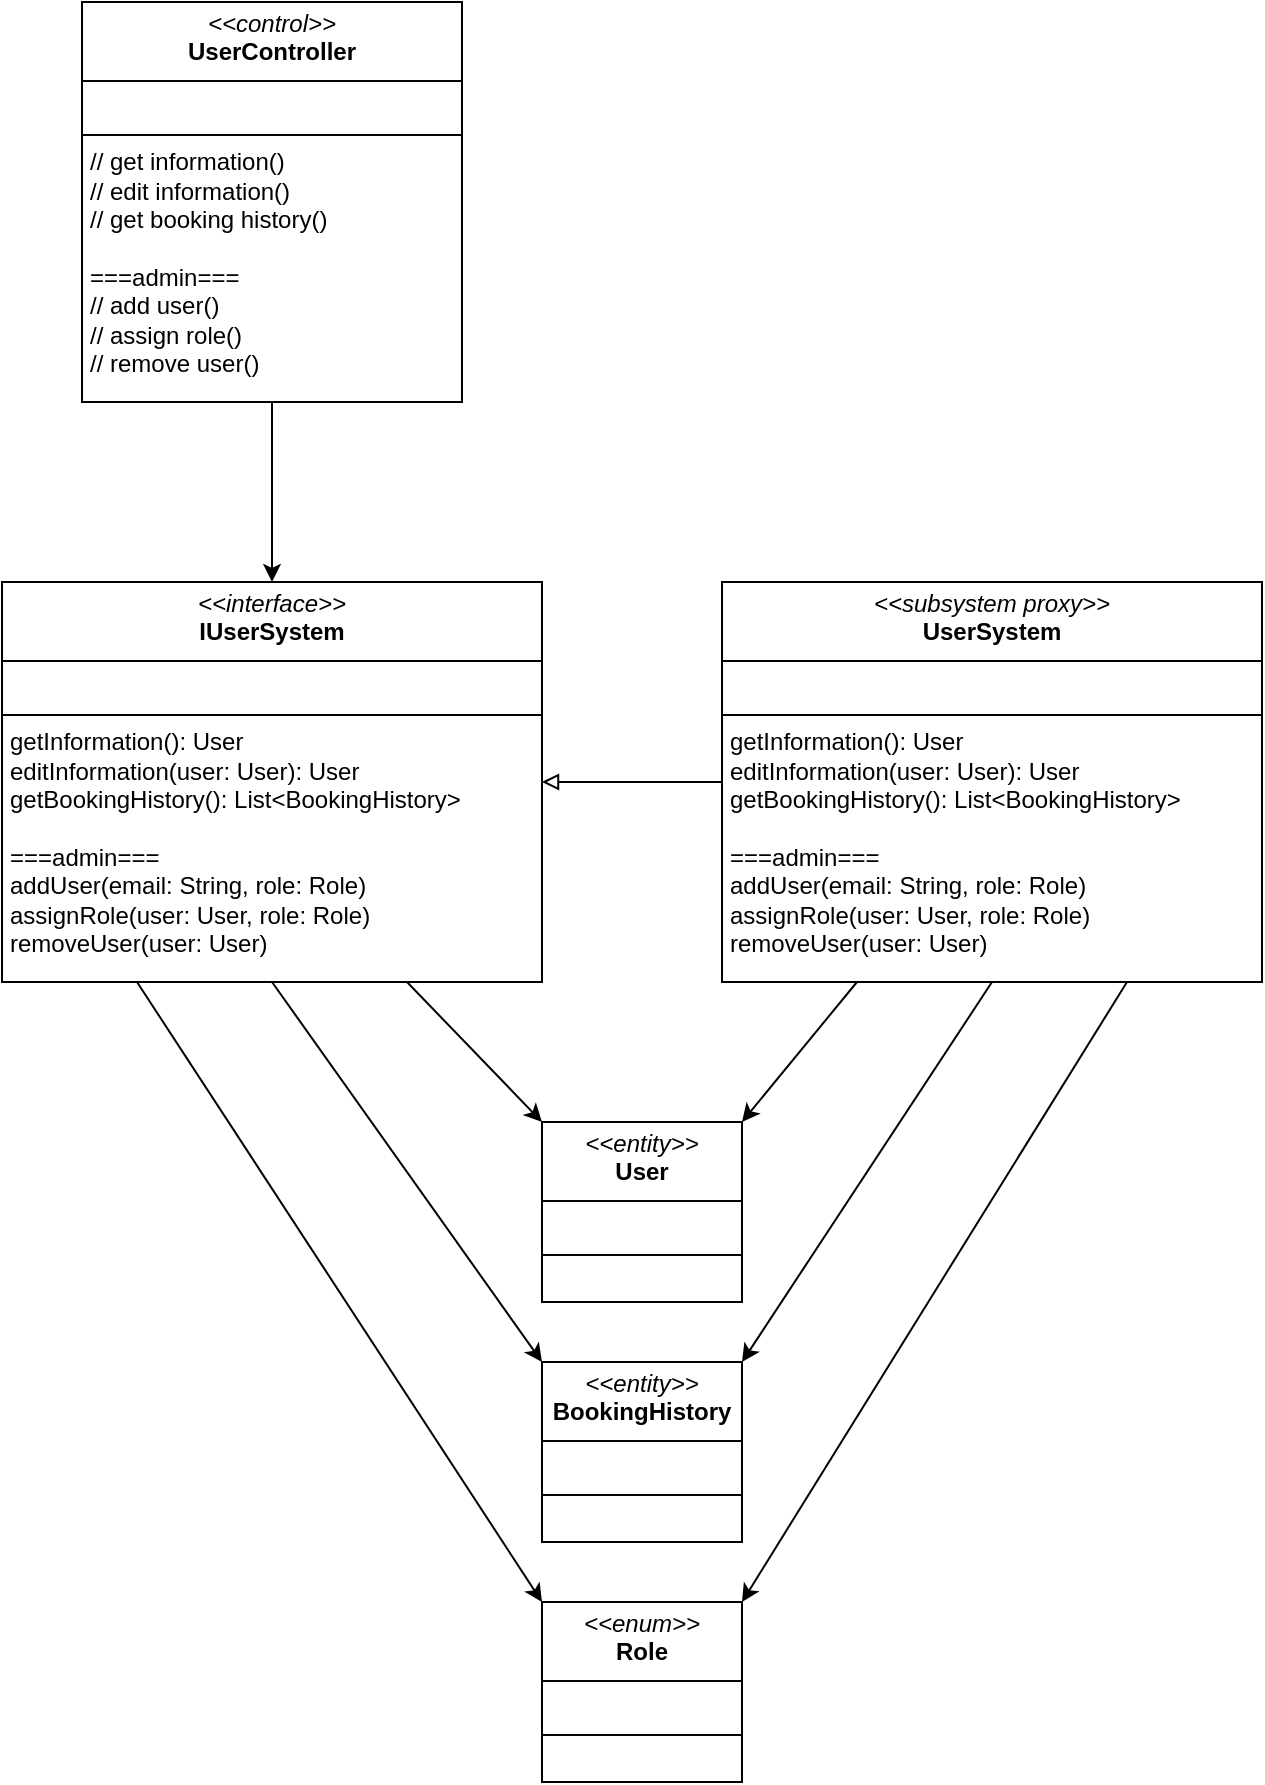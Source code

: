 <mxfile version="24.2.7" type="github">
  <diagram name="Page-1" id="IPV329xjrtEzMndmvXd4">
    <mxGraphModel dx="788" dy="452" grid="1" gridSize="10" guides="1" tooltips="1" connect="1" arrows="1" fold="1" page="1" pageScale="1" pageWidth="850" pageHeight="1100" math="0" shadow="0">
      <root>
        <mxCell id="0" />
        <mxCell id="1" parent="0" />
        <mxCell id="3_nuD6fn2jPD0U3STNWi-1" style="edgeStyle=orthogonalEdgeStyle;rounded=0;orthogonalLoop=1;jettySize=auto;html=1;exitX=0.5;exitY=1;exitDx=0;exitDy=0;entryX=0.5;entryY=0;entryDx=0;entryDy=0;" edge="1" parent="1" source="3_nuD6fn2jPD0U3STNWi-2" target="3_nuD6fn2jPD0U3STNWi-5">
          <mxGeometry relative="1" as="geometry" />
        </mxCell>
        <mxCell id="3_nuD6fn2jPD0U3STNWi-2" value="&lt;p style=&quot;margin:0px;margin-top:4px;text-align:center;&quot;&gt;&lt;i&gt;&amp;lt;&amp;lt;control&amp;gt;&amp;gt;&lt;/i&gt;&lt;br&gt;&lt;b&gt;UserController&lt;/b&gt;&lt;/p&gt;&lt;hr size=&quot;1&quot; style=&quot;border-style:solid;&quot;&gt;&lt;p style=&quot;margin:0px;margin-left:4px;&quot;&gt;&lt;br&gt;&lt;/p&gt;&lt;hr size=&quot;1&quot; style=&quot;border-style:solid;&quot;&gt;&lt;p style=&quot;margin:0px;margin-left:4px;&quot;&gt;// get information()&lt;/p&gt;&lt;p style=&quot;margin:0px;margin-left:4px;&quot;&gt;// edit information()&lt;/p&gt;&lt;p style=&quot;margin:0px;margin-left:4px;&quot;&gt;// get booking history()&lt;/p&gt;&lt;p style=&quot;margin:0px;margin-left:4px;&quot;&gt;&lt;br&gt;&lt;/p&gt;&lt;p style=&quot;margin:0px;margin-left:4px;&quot;&gt;===admin===&lt;/p&gt;&lt;p style=&quot;margin:0px;margin-left:4px;&quot;&gt;// add user()&lt;/p&gt;&lt;p style=&quot;margin:0px;margin-left:4px;&quot;&gt;// assign role()&lt;/p&gt;&lt;p style=&quot;margin:0px;margin-left:4px;&quot;&gt;// remove user()&lt;/p&gt;" style="verticalAlign=top;align=left;overflow=fill;html=1;whiteSpace=wrap;" vertex="1" parent="1">
          <mxGeometry x="160" width="190" height="200" as="geometry" />
        </mxCell>
        <mxCell id="3_nuD6fn2jPD0U3STNWi-3" style="rounded=0;orthogonalLoop=1;jettySize=auto;html=1;exitX=0.75;exitY=1;exitDx=0;exitDy=0;entryX=0;entryY=0;entryDx=0;entryDy=0;" edge="1" parent="1" source="3_nuD6fn2jPD0U3STNWi-5" target="3_nuD6fn2jPD0U3STNWi-10">
          <mxGeometry relative="1" as="geometry" />
        </mxCell>
        <mxCell id="3_nuD6fn2jPD0U3STNWi-4" style="rounded=0;orthogonalLoop=1;jettySize=auto;html=1;exitX=0.5;exitY=1;exitDx=0;exitDy=0;entryX=0;entryY=0;entryDx=0;entryDy=0;" edge="1" parent="1" source="3_nuD6fn2jPD0U3STNWi-5" target="3_nuD6fn2jPD0U3STNWi-12">
          <mxGeometry relative="1" as="geometry">
            <mxPoint x="390" y="680" as="targetPoint" />
          </mxGeometry>
        </mxCell>
        <mxCell id="3_nuD6fn2jPD0U3STNWi-14" style="rounded=0;orthogonalLoop=1;jettySize=auto;html=1;exitX=0.25;exitY=1;exitDx=0;exitDy=0;entryX=0;entryY=0;entryDx=0;entryDy=0;" edge="1" parent="1" source="3_nuD6fn2jPD0U3STNWi-5" target="3_nuD6fn2jPD0U3STNWi-13">
          <mxGeometry relative="1" as="geometry" />
        </mxCell>
        <mxCell id="3_nuD6fn2jPD0U3STNWi-5" value="&lt;p style=&quot;margin:0px;margin-top:4px;text-align:center;&quot;&gt;&lt;i&gt;&amp;lt;&amp;lt;interface&amp;gt;&amp;gt;&lt;/i&gt;&lt;br&gt;&lt;b&gt;IUserSystem&lt;/b&gt;&lt;/p&gt;&lt;hr size=&quot;1&quot; style=&quot;border-style:solid;&quot;&gt;&lt;p style=&quot;margin:0px;margin-left:4px;&quot;&gt;&lt;br&gt;&lt;/p&gt;&lt;hr size=&quot;1&quot; style=&quot;border-style:solid;&quot;&gt;&lt;p style=&quot;margin:0px;margin-left:4px;&quot;&gt;&lt;span id=&quot;selected_text&quot;&gt;&lt;/span&gt;getInformation(): User&lt;/p&gt;&lt;p style=&quot;margin:0px;margin-left:4px;&quot;&gt;editInformation(user: User): User&lt;/p&gt;&lt;p style=&quot;margin:0px;margin-left:4px;&quot;&gt;getBookingHistory(): List&amp;lt;BookingHistory&amp;gt;&lt;/p&gt;&lt;p style=&quot;margin:0px;margin-left:4px;&quot;&gt;&lt;br&gt;&lt;/p&gt;&lt;p style=&quot;margin:0px;margin-left:4px;&quot;&gt;===admin===&lt;/p&gt;&lt;p style=&quot;margin:0px;margin-left:4px;&quot;&gt;addUser(email: String, role: Role)&lt;/p&gt;&lt;p style=&quot;margin:0px;margin-left:4px;&quot;&gt;assignRole(user: User, role: Role)&lt;/p&gt;&lt;p style=&quot;margin:0px;margin-left:4px;&quot;&gt;removeUser(user: User)&lt;/p&gt;" style="verticalAlign=top;align=left;overflow=fill;html=1;whiteSpace=wrap;" vertex="1" parent="1">
          <mxGeometry x="120" y="290" width="270" height="200" as="geometry" />
        </mxCell>
        <mxCell id="3_nuD6fn2jPD0U3STNWi-6" style="edgeStyle=orthogonalEdgeStyle;rounded=0;orthogonalLoop=1;jettySize=auto;html=1;exitX=0;exitY=0.5;exitDx=0;exitDy=0;entryX=1;entryY=0.5;entryDx=0;entryDy=0;endArrow=block;endFill=0;strokeWidth=1;" edge="1" parent="1" source="3_nuD6fn2jPD0U3STNWi-9" target="3_nuD6fn2jPD0U3STNWi-5">
          <mxGeometry relative="1" as="geometry" />
        </mxCell>
        <mxCell id="3_nuD6fn2jPD0U3STNWi-7" style="rounded=0;orthogonalLoop=1;jettySize=auto;html=1;exitX=0.25;exitY=1;exitDx=0;exitDy=0;entryX=1;entryY=0;entryDx=0;entryDy=0;" edge="1" parent="1" source="3_nuD6fn2jPD0U3STNWi-9" target="3_nuD6fn2jPD0U3STNWi-10">
          <mxGeometry relative="1" as="geometry" />
        </mxCell>
        <mxCell id="3_nuD6fn2jPD0U3STNWi-8" style="rounded=0;orthogonalLoop=1;jettySize=auto;html=1;exitX=0.5;exitY=1;exitDx=0;exitDy=0;entryX=1;entryY=0;entryDx=0;entryDy=0;" edge="1" parent="1" source="3_nuD6fn2jPD0U3STNWi-9" target="3_nuD6fn2jPD0U3STNWi-12">
          <mxGeometry relative="1" as="geometry">
            <mxPoint x="490" y="680" as="targetPoint" />
          </mxGeometry>
        </mxCell>
        <mxCell id="3_nuD6fn2jPD0U3STNWi-15" style="rounded=0;orthogonalLoop=1;jettySize=auto;html=1;exitX=0.75;exitY=1;exitDx=0;exitDy=0;entryX=1;entryY=0;entryDx=0;entryDy=0;" edge="1" parent="1" source="3_nuD6fn2jPD0U3STNWi-9" target="3_nuD6fn2jPD0U3STNWi-13">
          <mxGeometry relative="1" as="geometry" />
        </mxCell>
        <mxCell id="3_nuD6fn2jPD0U3STNWi-9" value="&lt;p style=&quot;margin:0px;margin-top:4px;text-align:center;&quot;&gt;&lt;i&gt;&amp;lt;&amp;lt;subsystem proxy&amp;gt;&amp;gt;&lt;/i&gt;&lt;br&gt;&lt;b&gt;UserSystem&lt;/b&gt;&lt;/p&gt;&lt;hr size=&quot;1&quot; style=&quot;border-style:solid;&quot;&gt;&lt;p style=&quot;margin:0px;margin-left:4px;&quot;&gt;&lt;br&gt;&lt;/p&gt;&lt;hr size=&quot;1&quot; style=&quot;border-style:solid;&quot;&gt;&lt;p style=&quot;margin: 0px 0px 0px 4px;&quot;&gt;getInformation(): User&lt;/p&gt;&lt;p style=&quot;margin: 0px 0px 0px 4px;&quot;&gt;editInformation(user: User): User&lt;/p&gt;&lt;p style=&quot;margin: 0px 0px 0px 4px;&quot;&gt;getBookingHistory(): List&amp;lt;BookingHistory&amp;gt;&lt;/p&gt;&lt;p style=&quot;margin: 0px 0px 0px 4px;&quot;&gt;&lt;br&gt;&lt;/p&gt;&lt;p style=&quot;margin: 0px 0px 0px 4px;&quot;&gt;===admin===&lt;/p&gt;&lt;p style=&quot;margin: 0px 0px 0px 4px;&quot;&gt;addUser(email: String, role: Role)&lt;/p&gt;&lt;p style=&quot;margin: 0px 0px 0px 4px;&quot;&gt;assignRole(user: User, role: Role)&lt;/p&gt;&lt;p style=&quot;margin: 0px 0px 0px 4px;&quot;&gt;removeUser(user: User)&lt;/p&gt;" style="verticalAlign=top;align=left;overflow=fill;html=1;whiteSpace=wrap;" vertex="1" parent="1">
          <mxGeometry x="480" y="290" width="270" height="200" as="geometry" />
        </mxCell>
        <mxCell id="3_nuD6fn2jPD0U3STNWi-10" value="&lt;p style=&quot;margin:0px;margin-top:4px;text-align:center;&quot;&gt;&lt;i&gt;&amp;lt;&amp;lt;entity&amp;gt;&amp;gt;&lt;/i&gt;&lt;br&gt;&lt;b&gt;User&lt;/b&gt;&lt;/p&gt;&lt;hr size=&quot;1&quot; style=&quot;border-style:solid;&quot;&gt;&lt;p style=&quot;margin:0px;margin-left:4px;&quot;&gt;&lt;br&gt;&lt;/p&gt;&lt;hr size=&quot;1&quot; style=&quot;border-style:solid;&quot;&gt;&lt;p style=&quot;margin:0px;margin-left:4px;&quot;&gt;&lt;br&gt;&lt;/p&gt;" style="verticalAlign=top;align=left;overflow=fill;html=1;whiteSpace=wrap;" vertex="1" parent="1">
          <mxGeometry x="390" y="560" width="100" height="90" as="geometry" />
        </mxCell>
        <mxCell id="3_nuD6fn2jPD0U3STNWi-12" value="&lt;p style=&quot;margin:0px;margin-top:4px;text-align:center;&quot;&gt;&lt;i&gt;&amp;lt;&amp;lt;entity&amp;gt;&amp;gt;&lt;/i&gt;&lt;br&gt;&lt;b&gt;BookingHistory&lt;/b&gt;&lt;/p&gt;&lt;hr size=&quot;1&quot; style=&quot;border-style:solid;&quot;&gt;&lt;p style=&quot;margin:0px;margin-left:4px;&quot;&gt;&lt;br&gt;&lt;/p&gt;&lt;hr size=&quot;1&quot; style=&quot;border-style:solid;&quot;&gt;&lt;p style=&quot;margin:0px;margin-left:4px;&quot;&gt;&lt;br&gt;&lt;/p&gt;" style="verticalAlign=top;align=left;overflow=fill;html=1;whiteSpace=wrap;" vertex="1" parent="1">
          <mxGeometry x="390" y="680" width="100" height="90" as="geometry" />
        </mxCell>
        <mxCell id="3_nuD6fn2jPD0U3STNWi-13" value="&lt;p style=&quot;margin:0px;margin-top:4px;text-align:center;&quot;&gt;&lt;i&gt;&amp;lt;&amp;lt;enum&amp;gt;&amp;gt;&lt;/i&gt;&lt;br&gt;&lt;b&gt;Role&lt;/b&gt;&lt;/p&gt;&lt;hr size=&quot;1&quot; style=&quot;border-style:solid;&quot;&gt;&lt;p style=&quot;margin:0px;margin-left:4px;&quot;&gt;&lt;br&gt;&lt;/p&gt;&lt;hr size=&quot;1&quot; style=&quot;border-style:solid;&quot;&gt;&lt;p style=&quot;margin:0px;margin-left:4px;&quot;&gt;&lt;br&gt;&lt;/p&gt;" style="verticalAlign=top;align=left;overflow=fill;html=1;whiteSpace=wrap;" vertex="1" parent="1">
          <mxGeometry x="390" y="800" width="100" height="90" as="geometry" />
        </mxCell>
      </root>
    </mxGraphModel>
  </diagram>
</mxfile>
